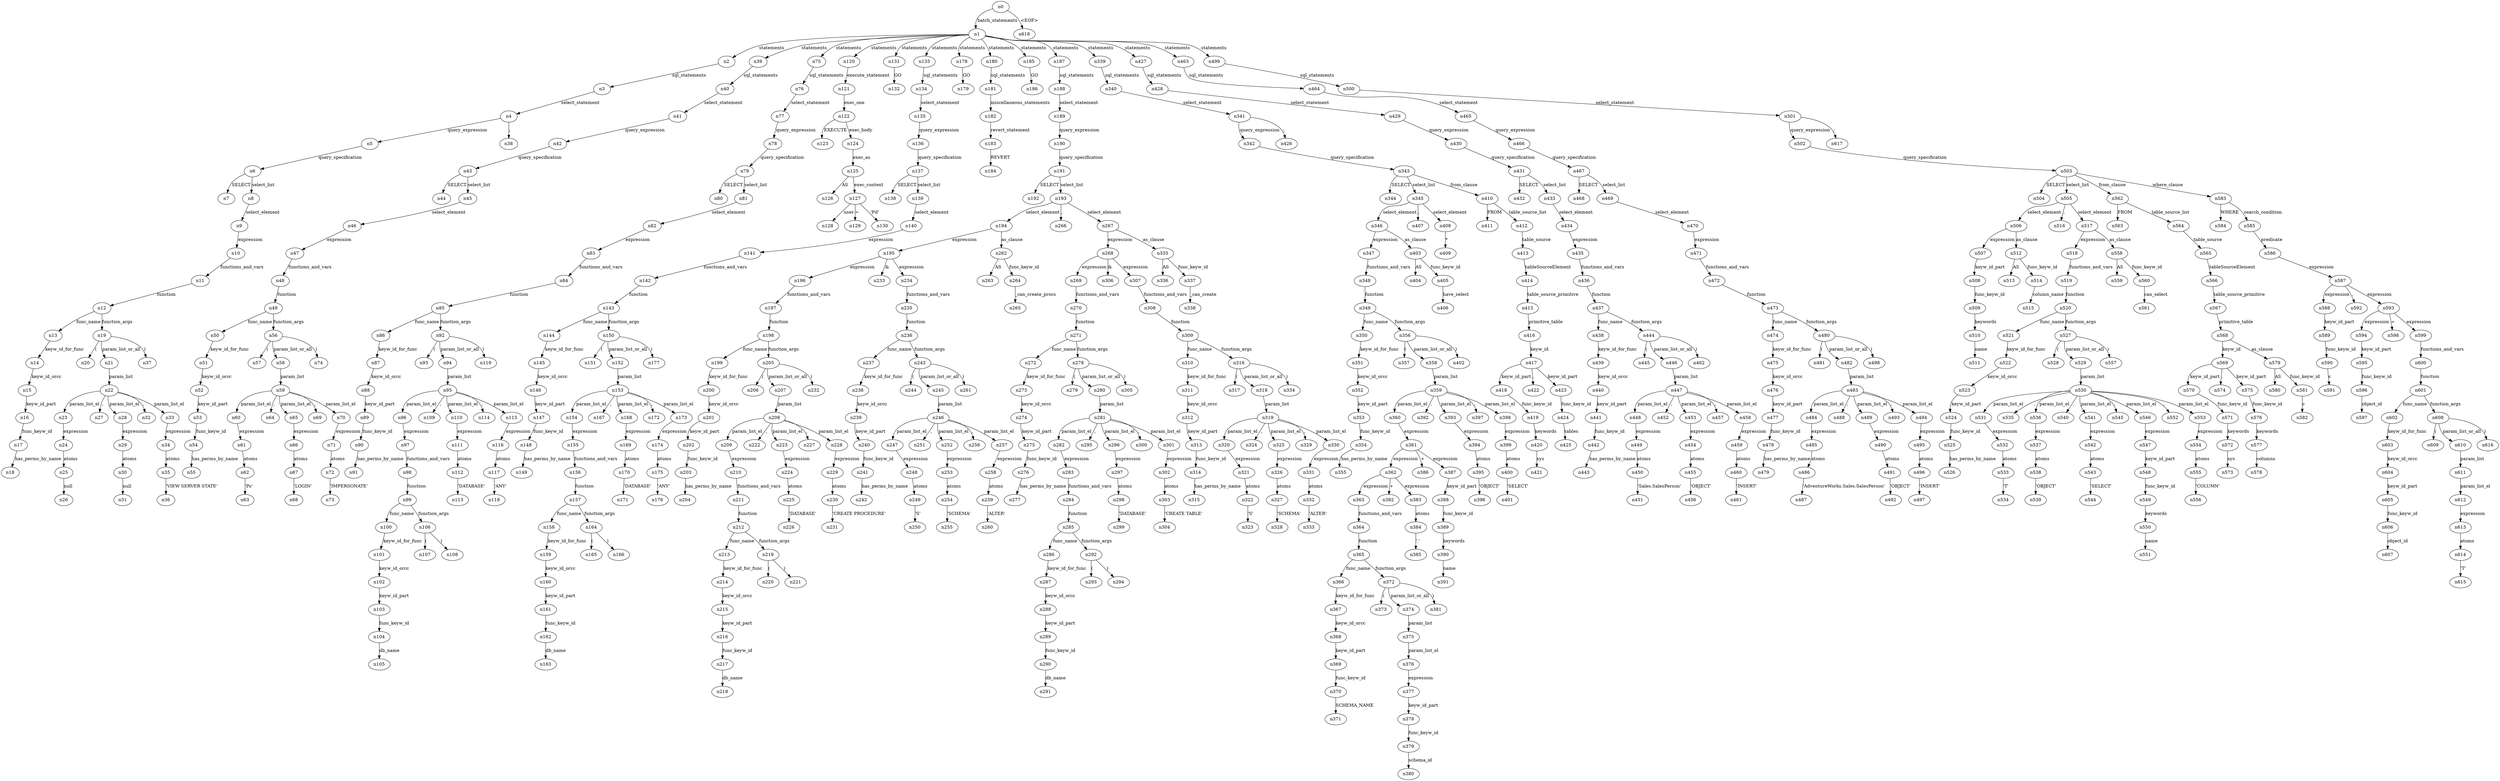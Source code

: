 digraph ParseTree {
  n0 -> n1 [label="batch_statements"];
  n1 -> n2 [label="statements"];
  n2 -> n3 [label="sql_statements"];
  n3 -> n4 [label="select_statement"];
  n4 -> n5 [label="query_expression"];
  n5 -> n6 [label="query_specification"];
  n6 -> n7 [label="SELECT"];
  n6 -> n8 [label="select_list"];
  n8 -> n9 [label="select_element"];
  n9 -> n10 [label="expression"];
  n10 -> n11 [label="functions_and_vars"];
  n11 -> n12 [label="function"];
  n12 -> n13 [label="func_name"];
  n13 -> n14 [label="keyw_id_for_func"];
  n14 -> n15 [label="keyw_id_orcc"];
  n15 -> n16 [label="keyw_id_part"];
  n16 -> n17 [label="func_keyw_id"];
  n17 -> n18 [label="has_perms_by_name"];
  n12 -> n19 [label="function_args"];
  n19 -> n20 [label="("];
  n19 -> n21 [label="param_list_or_all"];
  n21 -> n22 [label="param_list"];
  n22 -> n23 [label="param_list_el"];
  n23 -> n24 [label="expression"];
  n24 -> n25 [label="atoms"];
  n25 -> n26 [label="null"];
  n22 -> n27 [label=","];
  n22 -> n28 [label="param_list_el"];
  n28 -> n29 [label="expression"];
  n29 -> n30 [label="atoms"];
  n30 -> n31 [label="null"];
  n22 -> n32 [label=","];
  n22 -> n33 [label="param_list_el"];
  n33 -> n34 [label="expression"];
  n34 -> n35 [label="atoms"];
  n35 -> n36 [label="'VIEW SERVER STATE'"];
  n19 -> n37 [label=")"];
  n4 -> n38 [label=";"];
  n1 -> n39 [label="statements"];
  n39 -> n40 [label="sql_statements"];
  n40 -> n41 [label="select_statement"];
  n41 -> n42 [label="query_expression"];
  n42 -> n43 [label="query_specification"];
  n43 -> n44 [label="SELECT"];
  n43 -> n45 [label="select_list"];
  n45 -> n46 [label="select_element"];
  n46 -> n47 [label="expression"];
  n47 -> n48 [label="functions_and_vars"];
  n48 -> n49 [label="function"];
  n49 -> n50 [label="func_name"];
  n50 -> n51 [label="keyw_id_for_func"];
  n51 -> n52 [label="keyw_id_orcc"];
  n52 -> n53 [label="keyw_id_part"];
  n53 -> n54 [label="func_keyw_id"];
  n54 -> n55 [label="has_perms_by_name"];
  n49 -> n56 [label="function_args"];
  n56 -> n57 [label="("];
  n56 -> n58 [label="param_list_or_all"];
  n58 -> n59 [label="param_list"];
  n59 -> n60 [label="param_list_el"];
  n60 -> n61 [label="expression"];
  n61 -> n62 [label="atoms"];
  n62 -> n63 [label="'Ps'"];
  n59 -> n64 [label=","];
  n59 -> n65 [label="param_list_el"];
  n65 -> n66 [label="expression"];
  n66 -> n67 [label="atoms"];
  n67 -> n68 [label="'LOGIN'"];
  n59 -> n69 [label=","];
  n59 -> n70 [label="param_list_el"];
  n70 -> n71 [label="expression"];
  n71 -> n72 [label="atoms"];
  n72 -> n73 [label="'IMPERSONATE'"];
  n56 -> n74 [label=")"];
  n1 -> n75 [label="statements"];
  n75 -> n76 [label="sql_statements"];
  n76 -> n77 [label="select_statement"];
  n77 -> n78 [label="query_expression"];
  n78 -> n79 [label="query_specification"];
  n79 -> n80 [label="SELECT"];
  n79 -> n81 [label="select_list"];
  n81 -> n82 [label="select_element"];
  n82 -> n83 [label="expression"];
  n83 -> n84 [label="functions_and_vars"];
  n84 -> n85 [label="function"];
  n85 -> n86 [label="func_name"];
  n86 -> n87 [label="keyw_id_for_func"];
  n87 -> n88 [label="keyw_id_orcc"];
  n88 -> n89 [label="keyw_id_part"];
  n89 -> n90 [label="func_keyw_id"];
  n90 -> n91 [label="has_perms_by_name"];
  n85 -> n92 [label="function_args"];
  n92 -> n93 [label="("];
  n92 -> n94 [label="param_list_or_all"];
  n94 -> n95 [label="param_list"];
  n95 -> n96 [label="param_list_el"];
  n96 -> n97 [label="expression"];
  n97 -> n98 [label="functions_and_vars"];
  n98 -> n99 [label="function"];
  n99 -> n100 [label="func_name"];
  n100 -> n101 [label="keyw_id_for_func"];
  n101 -> n102 [label="keyw_id_orcc"];
  n102 -> n103 [label="keyw_id_part"];
  n103 -> n104 [label="func_keyw_id"];
  n104 -> n105 [label="db_name"];
  n99 -> n106 [label="function_args"];
  n106 -> n107 [label="("];
  n106 -> n108 [label=")"];
  n95 -> n109 [label=","];
  n95 -> n110 [label="param_list_el"];
  n110 -> n111 [label="expression"];
  n111 -> n112 [label="atoms"];
  n112 -> n113 [label="'DATABASE'"];
  n95 -> n114 [label=","];
  n95 -> n115 [label="param_list_el"];
  n115 -> n116 [label="expression"];
  n116 -> n117 [label="atoms"];
  n117 -> n118 [label="'ANY'"];
  n92 -> n119 [label=")"];
  n1 -> n120 [label="statements"];
  n120 -> n121 [label="execute_statement"];
  n121 -> n122 [label="exec_one"];
  n122 -> n123 [label="EXECUTE"];
  n122 -> n124 [label="exec_body"];
  n124 -> n125 [label="exec_as"];
  n125 -> n126 [label="AS"];
  n125 -> n127 [label="exec_context"];
  n127 -> n128 [label="user"];
  n127 -> n129 [label="="];
  n127 -> n130 [label="'Pd'"];
  n1 -> n131 [label="statements"];
  n131 -> n132 [label="GO"];
  n1 -> n133 [label="statements"];
  n133 -> n134 [label="sql_statements"];
  n134 -> n135 [label="select_statement"];
  n135 -> n136 [label="query_expression"];
  n136 -> n137 [label="query_specification"];
  n137 -> n138 [label="SELECT"];
  n137 -> n139 [label="select_list"];
  n139 -> n140 [label="select_element"];
  n140 -> n141 [label="expression"];
  n141 -> n142 [label="functions_and_vars"];
  n142 -> n143 [label="function"];
  n143 -> n144 [label="func_name"];
  n144 -> n145 [label="keyw_id_for_func"];
  n145 -> n146 [label="keyw_id_orcc"];
  n146 -> n147 [label="keyw_id_part"];
  n147 -> n148 [label="func_keyw_id"];
  n148 -> n149 [label="has_perms_by_name"];
  n143 -> n150 [label="function_args"];
  n150 -> n151 [label="("];
  n150 -> n152 [label="param_list_or_all"];
  n152 -> n153 [label="param_list"];
  n153 -> n154 [label="param_list_el"];
  n154 -> n155 [label="expression"];
  n155 -> n156 [label="functions_and_vars"];
  n156 -> n157 [label="function"];
  n157 -> n158 [label="func_name"];
  n158 -> n159 [label="keyw_id_for_func"];
  n159 -> n160 [label="keyw_id_orcc"];
  n160 -> n161 [label="keyw_id_part"];
  n161 -> n162 [label="func_keyw_id"];
  n162 -> n163 [label="db_name"];
  n157 -> n164 [label="function_args"];
  n164 -> n165 [label="("];
  n164 -> n166 [label=")"];
  n153 -> n167 [label=","];
  n153 -> n168 [label="param_list_el"];
  n168 -> n169 [label="expression"];
  n169 -> n170 [label="atoms"];
  n170 -> n171 [label="'DATABASE'"];
  n153 -> n172 [label=","];
  n153 -> n173 [label="param_list_el"];
  n173 -> n174 [label="expression"];
  n174 -> n175 [label="atoms"];
  n175 -> n176 [label="'ANY'"];
  n150 -> n177 [label=")"];
  n1 -> n178 [label="statements"];
  n178 -> n179 [label="GO"];
  n1 -> n180 [label="statements"];
  n180 -> n181 [label="sql_statements"];
  n181 -> n182 [label="miscellaneous_statements"];
  n182 -> n183 [label="revert_statement"];
  n183 -> n184 [label="REVERT"];
  n1 -> n185 [label="statements"];
  n185 -> n186 [label="GO"];
  n1 -> n187 [label="statements"];
  n187 -> n188 [label="sql_statements"];
  n188 -> n189 [label="select_statement"];
  n189 -> n190 [label="query_expression"];
  n190 -> n191 [label="query_specification"];
  n191 -> n192 [label="SELECT"];
  n191 -> n193 [label="select_list"];
  n193 -> n194 [label="select_element"];
  n194 -> n195 [label="expression"];
  n195 -> n196 [label="expression"];
  n196 -> n197 [label="functions_and_vars"];
  n197 -> n198 [label="function"];
  n198 -> n199 [label="func_name"];
  n199 -> n200 [label="keyw_id_for_func"];
  n200 -> n201 [label="keyw_id_orcc"];
  n201 -> n202 [label="keyw_id_part"];
  n202 -> n203 [label="func_keyw_id"];
  n203 -> n204 [label="has_perms_by_name"];
  n198 -> n205 [label="function_args"];
  n205 -> n206 [label="("];
  n205 -> n207 [label="param_list_or_all"];
  n207 -> n208 [label="param_list"];
  n208 -> n209 [label="param_list_el"];
  n209 -> n210 [label="expression"];
  n210 -> n211 [label="functions_and_vars"];
  n211 -> n212 [label="function"];
  n212 -> n213 [label="func_name"];
  n213 -> n214 [label="keyw_id_for_func"];
  n214 -> n215 [label="keyw_id_orcc"];
  n215 -> n216 [label="keyw_id_part"];
  n216 -> n217 [label="func_keyw_id"];
  n217 -> n218 [label="db_name"];
  n212 -> n219 [label="function_args"];
  n219 -> n220 [label="("];
  n219 -> n221 [label=")"];
  n208 -> n222 [label=","];
  n208 -> n223 [label="param_list_el"];
  n223 -> n224 [label="expression"];
  n224 -> n225 [label="atoms"];
  n225 -> n226 [label="'DATABASE'"];
  n208 -> n227 [label=","];
  n208 -> n228 [label="param_list_el"];
  n228 -> n229 [label="expression"];
  n229 -> n230 [label="atoms"];
  n230 -> n231 [label="'CREATE PROCEDURE'"];
  n205 -> n232 [label=")"];
  n195 -> n233 [label="&"];
  n195 -> n234 [label="expression"];
  n234 -> n235 [label="functions_and_vars"];
  n235 -> n236 [label="function"];
  n236 -> n237 [label="func_name"];
  n237 -> n238 [label="keyw_id_for_func"];
  n238 -> n239 [label="keyw_id_orcc"];
  n239 -> n240 [label="keyw_id_part"];
  n240 -> n241 [label="func_keyw_id"];
  n241 -> n242 [label="has_perms_by_name"];
  n236 -> n243 [label="function_args"];
  n243 -> n244 [label="("];
  n243 -> n245 [label="param_list_or_all"];
  n245 -> n246 [label="param_list"];
  n246 -> n247 [label="param_list_el"];
  n247 -> n248 [label="expression"];
  n248 -> n249 [label="atoms"];
  n249 -> n250 [label="'S'"];
  n246 -> n251 [label=","];
  n246 -> n252 [label="param_list_el"];
  n252 -> n253 [label="expression"];
  n253 -> n254 [label="atoms"];
  n254 -> n255 [label="'SCHEMA'"];
  n246 -> n256 [label=","];
  n246 -> n257 [label="param_list_el"];
  n257 -> n258 [label="expression"];
  n258 -> n259 [label="atoms"];
  n259 -> n260 [label="'ALTER'"];
  n243 -> n261 [label=")"];
  n194 -> n262 [label="as_clause"];
  n262 -> n263 [label="AS"];
  n262 -> n264 [label="func_keyw_id"];
  n264 -> n265 [label="_can_create_procs"];
  n193 -> n266 [label=","];
  n193 -> n267 [label="select_element"];
  n267 -> n268 [label="expression"];
  n268 -> n269 [label="expression"];
  n269 -> n270 [label="functions_and_vars"];
  n270 -> n271 [label="function"];
  n271 -> n272 [label="func_name"];
  n272 -> n273 [label="keyw_id_for_func"];
  n273 -> n274 [label="keyw_id_orcc"];
  n274 -> n275 [label="keyw_id_part"];
  n275 -> n276 [label="func_keyw_id"];
  n276 -> n277 [label="has_perms_by_name"];
  n271 -> n278 [label="function_args"];
  n278 -> n279 [label="("];
  n278 -> n280 [label="param_list_or_all"];
  n280 -> n281 [label="param_list"];
  n281 -> n282 [label="param_list_el"];
  n282 -> n283 [label="expression"];
  n283 -> n284 [label="functions_and_vars"];
  n284 -> n285 [label="function"];
  n285 -> n286 [label="func_name"];
  n286 -> n287 [label="keyw_id_for_func"];
  n287 -> n288 [label="keyw_id_orcc"];
  n288 -> n289 [label="keyw_id_part"];
  n289 -> n290 [label="func_keyw_id"];
  n290 -> n291 [label="db_name"];
  n285 -> n292 [label="function_args"];
  n292 -> n293 [label="("];
  n292 -> n294 [label=")"];
  n281 -> n295 [label=","];
  n281 -> n296 [label="param_list_el"];
  n296 -> n297 [label="expression"];
  n297 -> n298 [label="atoms"];
  n298 -> n299 [label="'DATABASE'"];
  n281 -> n300 [label=","];
  n281 -> n301 [label="param_list_el"];
  n301 -> n302 [label="expression"];
  n302 -> n303 [label="atoms"];
  n303 -> n304 [label="'CREATE TABLE'"];
  n278 -> n305 [label=")"];
  n268 -> n306 [label="&"];
  n268 -> n307 [label="expression"];
  n307 -> n308 [label="functions_and_vars"];
  n308 -> n309 [label="function"];
  n309 -> n310 [label="func_name"];
  n310 -> n311 [label="keyw_id_for_func"];
  n311 -> n312 [label="keyw_id_orcc"];
  n312 -> n313 [label="keyw_id_part"];
  n313 -> n314 [label="func_keyw_id"];
  n314 -> n315 [label="has_perms_by_name"];
  n309 -> n316 [label="function_args"];
  n316 -> n317 [label="("];
  n316 -> n318 [label="param_list_or_all"];
  n318 -> n319 [label="param_list"];
  n319 -> n320 [label="param_list_el"];
  n320 -> n321 [label="expression"];
  n321 -> n322 [label="atoms"];
  n322 -> n323 [label="'S'"];
  n319 -> n324 [label=","];
  n319 -> n325 [label="param_list_el"];
  n325 -> n326 [label="expression"];
  n326 -> n327 [label="atoms"];
  n327 -> n328 [label="'SCHEMA'"];
  n319 -> n329 [label=","];
  n319 -> n330 [label="param_list_el"];
  n330 -> n331 [label="expression"];
  n331 -> n332 [label="atoms"];
  n332 -> n333 [label="'ALTER'"];
  n316 -> n334 [label=")"];
  n267 -> n335 [label="as_clause"];
  n335 -> n336 [label="AS"];
  n335 -> n337 [label="func_keyw_id"];
  n337 -> n338 [label="_can_create"];
  n1 -> n339 [label="statements"];
  n339 -> n340 [label="sql_statements"];
  n340 -> n341 [label="select_statement"];
  n341 -> n342 [label="query_expression"];
  n342 -> n343 [label="query_specification"];
  n343 -> n344 [label="SELECT"];
  n343 -> n345 [label="select_list"];
  n345 -> n346 [label="select_element"];
  n346 -> n347 [label="expression"];
  n347 -> n348 [label="functions_and_vars"];
  n348 -> n349 [label="function"];
  n349 -> n350 [label="func_name"];
  n350 -> n351 [label="keyw_id_for_func"];
  n351 -> n352 [label="keyw_id_orcc"];
  n352 -> n353 [label="keyw_id_part"];
  n353 -> n354 [label="func_keyw_id"];
  n354 -> n355 [label="has_perms_by_name"];
  n349 -> n356 [label="function_args"];
  n356 -> n357 [label="("];
  n356 -> n358 [label="param_list_or_all"];
  n358 -> n359 [label="param_list"];
  n359 -> n360 [label="param_list_el"];
  n360 -> n361 [label="expression"];
  n361 -> n362 [label="expression"];
  n362 -> n363 [label="expression"];
  n363 -> n364 [label="functions_and_vars"];
  n364 -> n365 [label="function"];
  n365 -> n366 [label="func_name"];
  n366 -> n367 [label="keyw_id_for_func"];
  n367 -> n368 [label="keyw_id_orcc"];
  n368 -> n369 [label="keyw_id_part"];
  n369 -> n370 [label="func_keyw_id"];
  n370 -> n371 [label="SCHEMA_NAME"];
  n365 -> n372 [label="function_args"];
  n372 -> n373 [label="("];
  n372 -> n374 [label="param_list_or_all"];
  n374 -> n375 [label="param_list"];
  n375 -> n376 [label="param_list_el"];
  n376 -> n377 [label="expression"];
  n377 -> n378 [label="keyw_id_part"];
  n378 -> n379 [label="func_keyw_id"];
  n379 -> n380 [label="schema_id"];
  n372 -> n381 [label=")"];
  n362 -> n382 [label="+"];
  n362 -> n383 [label="expression"];
  n383 -> n384 [label="atoms"];
  n384 -> n385 [label="'.'"];
  n361 -> n386 [label="+"];
  n361 -> n387 [label="expression"];
  n387 -> n388 [label="keyw_id_part"];
  n388 -> n389 [label="func_keyw_id"];
  n389 -> n390 [label="keywords"];
  n390 -> n391 [label="name"];
  n359 -> n392 [label=","];
  n359 -> n393 [label="param_list_el"];
  n393 -> n394 [label="expression"];
  n394 -> n395 [label="atoms"];
  n395 -> n396 [label="'OBJECT'"];
  n359 -> n397 [label=","];
  n359 -> n398 [label="param_list_el"];
  n398 -> n399 [label="expression"];
  n399 -> n400 [label="atoms"];
  n400 -> n401 [label="'SELECT'"];
  n356 -> n402 [label=")"];
  n346 -> n403 [label="as_clause"];
  n403 -> n404 [label="AS"];
  n403 -> n405 [label="func_keyw_id"];
  n405 -> n406 [label="have_select"];
  n345 -> n407 [label=","];
  n345 -> n408 [label="select_element"];
  n408 -> n409 [label="*"];
  n343 -> n410 [label="from_clause"];
  n410 -> n411 [label="FROM"];
  n410 -> n412 [label="table_source_list"];
  n412 -> n413 [label="table_source"];
  n413 -> n414 [label="tableSourceElement"];
  n414 -> n415 [label="table_source_primitive"];
  n415 -> n416 [label="primitive_table"];
  n416 -> n417 [label="keyw_id"];
  n417 -> n418 [label="keyw_id_part"];
  n418 -> n419 [label="func_keyw_id"];
  n419 -> n420 [label="keywords"];
  n420 -> n421 [label="sys"];
  n417 -> n422 [label="."];
  n417 -> n423 [label="keyw_id_part"];
  n423 -> n424 [label="func_keyw_id"];
  n424 -> n425 [label="tables"];
  n341 -> n426 [label=";"];
  n1 -> n427 [label="statements"];
  n427 -> n428 [label="sql_statements"];
  n428 -> n429 [label="select_statement"];
  n429 -> n430 [label="query_expression"];
  n430 -> n431 [label="query_specification"];
  n431 -> n432 [label="SELECT"];
  n431 -> n433 [label="select_list"];
  n433 -> n434 [label="select_element"];
  n434 -> n435 [label="expression"];
  n435 -> n436 [label="functions_and_vars"];
  n436 -> n437 [label="function"];
  n437 -> n438 [label="func_name"];
  n438 -> n439 [label="keyw_id_for_func"];
  n439 -> n440 [label="keyw_id_orcc"];
  n440 -> n441 [label="keyw_id_part"];
  n441 -> n442 [label="func_keyw_id"];
  n442 -> n443 [label="has_perms_by_name"];
  n437 -> n444 [label="function_args"];
  n444 -> n445 [label="("];
  n444 -> n446 [label="param_list_or_all"];
  n446 -> n447 [label="param_list"];
  n447 -> n448 [label="param_list_el"];
  n448 -> n449 [label="expression"];
  n449 -> n450 [label="atoms"];
  n450 -> n451 [label="'Sales.SalesPerson'"];
  n447 -> n452 [label=","];
  n447 -> n453 [label="param_list_el"];
  n453 -> n454 [label="expression"];
  n454 -> n455 [label="atoms"];
  n455 -> n456 [label="'OBJECT'"];
  n447 -> n457 [label=","];
  n447 -> n458 [label="param_list_el"];
  n458 -> n459 [label="expression"];
  n459 -> n460 [label="atoms"];
  n460 -> n461 [label="'INSERT'"];
  n444 -> n462 [label=")"];
  n1 -> n463 [label="statements"];
  n463 -> n464 [label="sql_statements"];
  n464 -> n465 [label="select_statement"];
  n465 -> n466 [label="query_expression"];
  n466 -> n467 [label="query_specification"];
  n467 -> n468 [label="SELECT"];
  n467 -> n469 [label="select_list"];
  n469 -> n470 [label="select_element"];
  n470 -> n471 [label="expression"];
  n471 -> n472 [label="functions_and_vars"];
  n472 -> n473 [label="function"];
  n473 -> n474 [label="func_name"];
  n474 -> n475 [label="keyw_id_for_func"];
  n475 -> n476 [label="keyw_id_orcc"];
  n476 -> n477 [label="keyw_id_part"];
  n477 -> n478 [label="func_keyw_id"];
  n478 -> n479 [label="has_perms_by_name"];
  n473 -> n480 [label="function_args"];
  n480 -> n481 [label="("];
  n480 -> n482 [label="param_list_or_all"];
  n482 -> n483 [label="param_list"];
  n483 -> n484 [label="param_list_el"];
  n484 -> n485 [label="expression"];
  n485 -> n486 [label="atoms"];
  n486 -> n487 [label="'AdventureWorks.Sales.SalesPerson'"];
  n483 -> n488 [label=","];
  n483 -> n489 [label="param_list_el"];
  n489 -> n490 [label="expression"];
  n490 -> n491 [label="atoms"];
  n491 -> n492 [label="'OBJECT'"];
  n483 -> n493 [label=","];
  n483 -> n494 [label="param_list_el"];
  n494 -> n495 [label="expression"];
  n495 -> n496 [label="atoms"];
  n496 -> n497 [label="'INSERT'"];
  n480 -> n498 [label=")"];
  n1 -> n499 [label="statements"];
  n499 -> n500 [label="sql_statements"];
  n500 -> n501 [label="select_statement"];
  n501 -> n502 [label="query_expression"];
  n502 -> n503 [label="query_specification"];
  n503 -> n504 [label="SELECT"];
  n503 -> n505 [label="select_list"];
  n505 -> n506 [label="select_element"];
  n506 -> n507 [label="expression"];
  n507 -> n508 [label="keyw_id_part"];
  n508 -> n509 [label="func_keyw_id"];
  n509 -> n510 [label="keywords"];
  n510 -> n511 [label="name"];
  n506 -> n512 [label="as_clause"];
  n512 -> n513 [label="AS"];
  n512 -> n514 [label="func_keyw_id"];
  n514 -> n515 [label="column_name"];
  n505 -> n516 [label=","];
  n505 -> n517 [label="select_element"];
  n517 -> n518 [label="expression"];
  n518 -> n519 [label="functions_and_vars"];
  n519 -> n520 [label="function"];
  n520 -> n521 [label="func_name"];
  n521 -> n522 [label="keyw_id_for_func"];
  n522 -> n523 [label="keyw_id_orcc"];
  n523 -> n524 [label="keyw_id_part"];
  n524 -> n525 [label="func_keyw_id"];
  n525 -> n526 [label="has_perms_by_name"];
  n520 -> n527 [label="function_args"];
  n527 -> n528 [label="("];
  n527 -> n529 [label="param_list_or_all"];
  n529 -> n530 [label="param_list"];
  n530 -> n531 [label="param_list_el"];
  n531 -> n532 [label="expression"];
  n532 -> n533 [label="atoms"];
  n533 -> n534 [label="'T'"];
  n530 -> n535 [label=","];
  n530 -> n536 [label="param_list_el"];
  n536 -> n537 [label="expression"];
  n537 -> n538 [label="atoms"];
  n538 -> n539 [label="'OBJECT'"];
  n530 -> n540 [label=","];
  n530 -> n541 [label="param_list_el"];
  n541 -> n542 [label="expression"];
  n542 -> n543 [label="atoms"];
  n543 -> n544 [label="'SELECT'"];
  n530 -> n545 [label=","];
  n530 -> n546 [label="param_list_el"];
  n546 -> n547 [label="expression"];
  n547 -> n548 [label="keyw_id_part"];
  n548 -> n549 [label="func_keyw_id"];
  n549 -> n550 [label="keywords"];
  n550 -> n551 [label="name"];
  n530 -> n552 [label=","];
  n530 -> n553 [label="param_list_el"];
  n553 -> n554 [label="expression"];
  n554 -> n555 [label="atoms"];
  n555 -> n556 [label="'COLUMN'"];
  n527 -> n557 [label=")"];
  n517 -> n558 [label="as_clause"];
  n558 -> n559 [label="AS"];
  n558 -> n560 [label="func_keyw_id"];
  n560 -> n561 [label="can_select"];
  n503 -> n562 [label="from_clause"];
  n562 -> n563 [label="FROM"];
  n562 -> n564 [label="table_source_list"];
  n564 -> n565 [label="table_source"];
  n565 -> n566 [label="tableSourceElement"];
  n566 -> n567 [label="table_source_primitive"];
  n567 -> n568 [label="primitive_table"];
  n568 -> n569 [label="keyw_id"];
  n569 -> n570 [label="keyw_id_part"];
  n570 -> n571 [label="func_keyw_id"];
  n571 -> n572 [label="keywords"];
  n572 -> n573 [label="sys"];
  n569 -> n574 [label="."];
  n569 -> n575 [label="keyw_id_part"];
  n575 -> n576 [label="func_keyw_id"];
  n576 -> n577 [label="keywords"];
  n577 -> n578 [label="columns"];
  n568 -> n579 [label="as_clause"];
  n579 -> n580 [label="AS"];
  n579 -> n581 [label="func_keyw_id"];
  n581 -> n582 [label="c"];
  n503 -> n583 [label="where_clause"];
  n583 -> n584 [label="WHERE"];
  n583 -> n585 [label="search_condition"];
  n585 -> n586 [label="predicate"];
  n586 -> n587 [label="expression"];
  n587 -> n588 [label="expression"];
  n588 -> n589 [label="keyw_id_part"];
  n589 -> n590 [label="func_keyw_id"];
  n590 -> n591 [label="c"];
  n587 -> n592 [label="."];
  n587 -> n593 [label="expression"];
  n593 -> n594 [label="expression"];
  n594 -> n595 [label="keyw_id_part"];
  n595 -> n596 [label="func_keyw_id"];
  n596 -> n597 [label="object_id"];
  n593 -> n598 [label="="];
  n593 -> n599 [label="expression"];
  n599 -> n600 [label="functions_and_vars"];
  n600 -> n601 [label="function"];
  n601 -> n602 [label="func_name"];
  n602 -> n603 [label="keyw_id_for_func"];
  n603 -> n604 [label="keyw_id_orcc"];
  n604 -> n605 [label="keyw_id_part"];
  n605 -> n606 [label="func_keyw_id"];
  n606 -> n607 [label="object_id"];
  n601 -> n608 [label="function_args"];
  n608 -> n609 [label="("];
  n608 -> n610 [label="param_list_or_all"];
  n610 -> n611 [label="param_list"];
  n611 -> n612 [label="param_list_el"];
  n612 -> n613 [label="expression"];
  n613 -> n614 [label="atoms"];
  n614 -> n615 [label="'T'"];
  n608 -> n616 [label=")"];
  n501 -> n617 [label=";"];
  n0 -> n618 [label="<EOF>"];
}